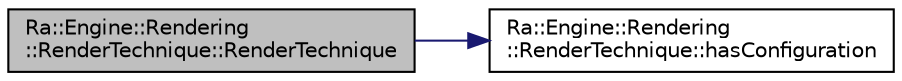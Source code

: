 digraph "Ra::Engine::Rendering::RenderTechnique::RenderTechnique"
{
 // INTERACTIVE_SVG=YES
 // LATEX_PDF_SIZE
  edge [fontname="Helvetica",fontsize="10",labelfontname="Helvetica",labelfontsize="10"];
  node [fontname="Helvetica",fontsize="10",shape=record];
  rankdir="LR";
  Node1 [label="Ra::Engine::Rendering\l::RenderTechnique::RenderTechnique",height=0.2,width=0.4,color="black", fillcolor="grey75", style="filled", fontcolor="black",tooltip="copy constuctor, only active pass and active pass parameters are copied."];
  Node1 -> Node2 [color="midnightblue",fontsize="10",style="solid",fontname="Helvetica"];
  Node2 [label="Ra::Engine::Rendering\l::RenderTechnique::hasConfiguration",height=0.2,width=0.4,color="black", fillcolor="white", style="filled",URL="$classRa_1_1Engine_1_1Rendering_1_1RenderTechnique.html#a80ed342917f6314ebe193cd311cfc8cd",tooltip=" "];
}
